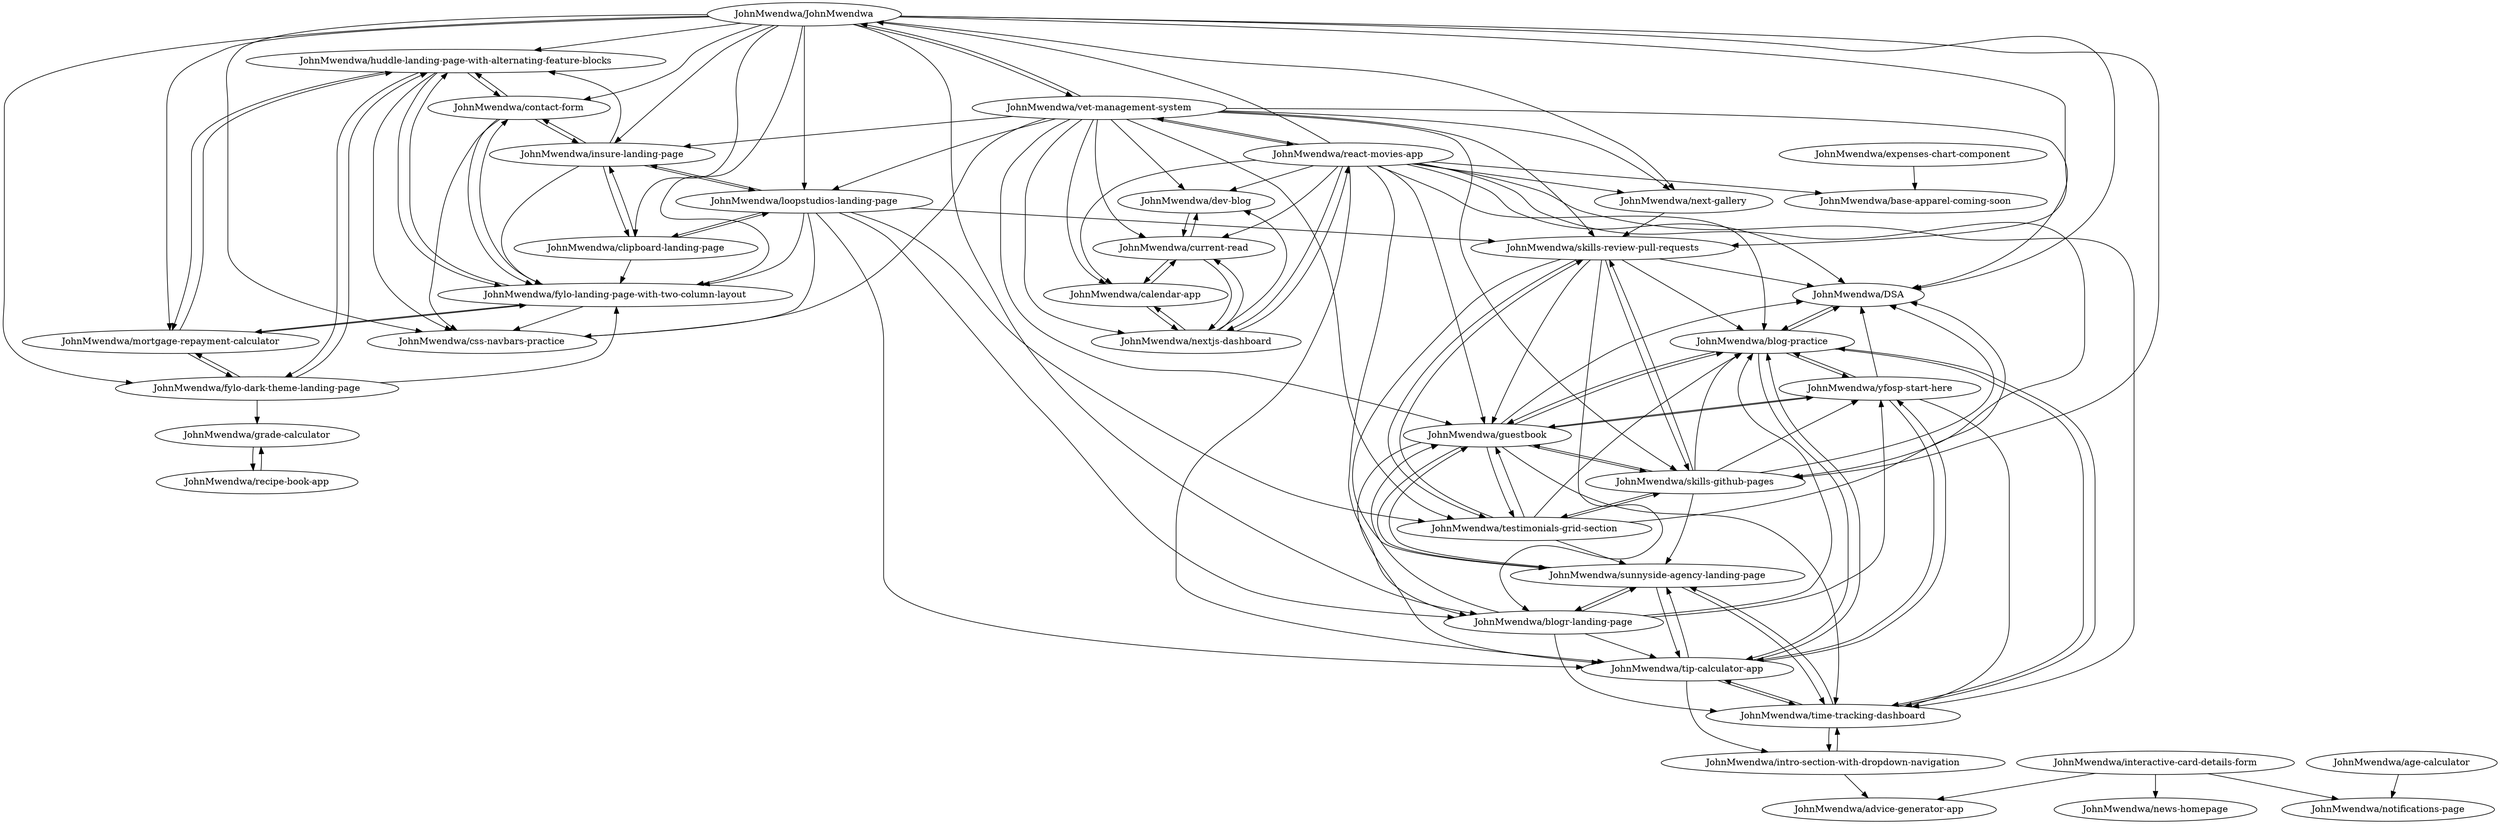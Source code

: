 digraph G {
"JohnMwendwa/JohnMwendwa" -> "JohnMwendwa/huddle-landing-page-with-alternating-feature-blocks"
"JohnMwendwa/JohnMwendwa" -> "JohnMwendwa/loopstudios-landing-page"
"JohnMwendwa/JohnMwendwa" -> "JohnMwendwa/clipboard-landing-page"
"JohnMwendwa/JohnMwendwa" -> "JohnMwendwa/css-navbars-practice"
"JohnMwendwa/JohnMwendwa" -> "JohnMwendwa/DSA"
"JohnMwendwa/JohnMwendwa" -> "JohnMwendwa/skills-review-pull-requests"
"JohnMwendwa/JohnMwendwa" -> "JohnMwendwa/skills-github-pages"
"JohnMwendwa/JohnMwendwa" -> "JohnMwendwa/contact-form"
"JohnMwendwa/JohnMwendwa" -> "JohnMwendwa/insure-landing-page"
"JohnMwendwa/JohnMwendwa" -> "JohnMwendwa/vet-management-system"
"JohnMwendwa/JohnMwendwa" -> "JohnMwendwa/blogr-landing-page"
"JohnMwendwa/JohnMwendwa" -> "JohnMwendwa/mortgage-repayment-calculator"
"JohnMwendwa/JohnMwendwa" -> "JohnMwendwa/fylo-dark-theme-landing-page"
"JohnMwendwa/JohnMwendwa" -> "JohnMwendwa/next-gallery"
"JohnMwendwa/JohnMwendwa" -> "JohnMwendwa/fylo-landing-page-with-two-column-layout"
"JohnMwendwa/react-movies-app" -> "JohnMwendwa/dev-blog"
"JohnMwendwa/react-movies-app" -> "JohnMwendwa/vet-management-system"
"JohnMwendwa/react-movies-app" -> "JohnMwendwa/nextjs-dashboard"
"JohnMwendwa/react-movies-app" -> "JohnMwendwa/current-read"
"JohnMwendwa/react-movies-app" -> "JohnMwendwa/calendar-app"
"JohnMwendwa/react-movies-app" -> "JohnMwendwa/tip-calculator-app"
"JohnMwendwa/react-movies-app" -> "JohnMwendwa/time-tracking-dashboard"
"JohnMwendwa/react-movies-app" -> "JohnMwendwa/blogr-landing-page"
"JohnMwendwa/react-movies-app" -> "JohnMwendwa/DSA"
"JohnMwendwa/react-movies-app" -> "JohnMwendwa/next-gallery"
"JohnMwendwa/react-movies-app" -> "JohnMwendwa/blog-practice"
"JohnMwendwa/react-movies-app" -> "JohnMwendwa/base-apparel-coming-soon"
"JohnMwendwa/react-movies-app" -> "JohnMwendwa/guestbook"
"JohnMwendwa/react-movies-app" -> "JohnMwendwa/JohnMwendwa"
"JohnMwendwa/react-movies-app" -> "JohnMwendwa/skills-github-pages"
"JohnMwendwa/blog-practice" -> "JohnMwendwa/yfosp-start-here"
"JohnMwendwa/blog-practice" -> "JohnMwendwa/DSA"
"JohnMwendwa/blog-practice" -> "JohnMwendwa/time-tracking-dashboard"
"JohnMwendwa/blog-practice" -> "JohnMwendwa/tip-calculator-app"
"JohnMwendwa/blog-practice" -> "JohnMwendwa/guestbook"
"JohnMwendwa/current-read" -> "JohnMwendwa/calendar-app"
"JohnMwendwa/current-read" -> "JohnMwendwa/dev-blog"
"JohnMwendwa/current-read" -> "JohnMwendwa/nextjs-dashboard"
"JohnMwendwa/calendar-app" -> "JohnMwendwa/current-read"
"JohnMwendwa/calendar-app" -> "JohnMwendwa/nextjs-dashboard"
"JohnMwendwa/next-gallery" -> "JohnMwendwa/skills-review-pull-requests"
"JohnMwendwa/dev-blog" -> "JohnMwendwa/current-read"
"JohnMwendwa/vet-management-system" -> "JohnMwendwa/react-movies-app"
"JohnMwendwa/vet-management-system" -> "JohnMwendwa/dev-blog"
"JohnMwendwa/vet-management-system" -> "JohnMwendwa/JohnMwendwa"
"JohnMwendwa/vet-management-system" -> "JohnMwendwa/nextjs-dashboard"
"JohnMwendwa/vet-management-system" -> "JohnMwendwa/current-read"
"JohnMwendwa/vet-management-system" -> "JohnMwendwa/next-gallery"
"JohnMwendwa/vet-management-system" -> "JohnMwendwa/skills-github-pages"
"JohnMwendwa/vet-management-system" -> "JohnMwendwa/skills-review-pull-requests"
"JohnMwendwa/vet-management-system" -> "JohnMwendwa/DSA"
"JohnMwendwa/vet-management-system" -> "JohnMwendwa/guestbook"
"JohnMwendwa/vet-management-system" -> "JohnMwendwa/insure-landing-page"
"JohnMwendwa/vet-management-system" -> "JohnMwendwa/calendar-app"
"JohnMwendwa/vet-management-system" -> "JohnMwendwa/loopstudios-landing-page"
"JohnMwendwa/vet-management-system" -> "JohnMwendwa/css-navbars-practice"
"JohnMwendwa/vet-management-system" -> "JohnMwendwa/testimonials-grid-section"
"JohnMwendwa/interactive-card-details-form" -> "JohnMwendwa/notifications-page"
"JohnMwendwa/interactive-card-details-form" -> "JohnMwendwa/advice-generator-app"
"JohnMwendwa/interactive-card-details-form" -> "JohnMwendwa/news-homepage"
"JohnMwendwa/expenses-chart-component" -> "JohnMwendwa/base-apparel-coming-soon"
"JohnMwendwa/blogr-landing-page" -> "JohnMwendwa/sunnyside-agency-landing-page"
"JohnMwendwa/blogr-landing-page" -> "JohnMwendwa/tip-calculator-app"
"JohnMwendwa/blogr-landing-page" -> "JohnMwendwa/time-tracking-dashboard"
"JohnMwendwa/blogr-landing-page" -> "JohnMwendwa/blog-practice"
"JohnMwendwa/blogr-landing-page" -> "JohnMwendwa/yfosp-start-here"
"JohnMwendwa/blogr-landing-page" -> "JohnMwendwa/guestbook"
"JohnMwendwa/intro-section-with-dropdown-navigation" -> "JohnMwendwa/time-tracking-dashboard"
"JohnMwendwa/intro-section-with-dropdown-navigation" -> "JohnMwendwa/advice-generator-app"
"JohnMwendwa/yfosp-start-here" -> "JohnMwendwa/blog-practice"
"JohnMwendwa/yfosp-start-here" -> "JohnMwendwa/guestbook"
"JohnMwendwa/yfosp-start-here" -> "JohnMwendwa/DSA"
"JohnMwendwa/yfosp-start-here" -> "JohnMwendwa/time-tracking-dashboard"
"JohnMwendwa/yfosp-start-here" -> "JohnMwendwa/tip-calculator-app"
"JohnMwendwa/age-calculator" -> "JohnMwendwa/notifications-page"
"JohnMwendwa/nextjs-dashboard" -> "JohnMwendwa/calendar-app"
"JohnMwendwa/nextjs-dashboard" -> "JohnMwendwa/dev-blog"
"JohnMwendwa/nextjs-dashboard" -> "JohnMwendwa/current-read"
"JohnMwendwa/nextjs-dashboard" -> "JohnMwendwa/react-movies-app"
"JohnMwendwa/time-tracking-dashboard" -> "JohnMwendwa/tip-calculator-app"
"JohnMwendwa/time-tracking-dashboard" -> "JohnMwendwa/intro-section-with-dropdown-navigation"
"JohnMwendwa/time-tracking-dashboard" -> "JohnMwendwa/sunnyside-agency-landing-page"
"JohnMwendwa/time-tracking-dashboard" -> "JohnMwendwa/blog-practice"
"JohnMwendwa/testimonials-grid-section" -> "JohnMwendwa/guestbook"
"JohnMwendwa/testimonials-grid-section" -> "JohnMwendwa/skills-github-pages"
"JohnMwendwa/testimonials-grid-section" -> "JohnMwendwa/skills-review-pull-requests"
"JohnMwendwa/testimonials-grid-section" -> "JohnMwendwa/sunnyside-agency-landing-page"
"JohnMwendwa/testimonials-grid-section" -> "JohnMwendwa/blog-practice"
"JohnMwendwa/testimonials-grid-section" -> "JohnMwendwa/DSA"
"JohnMwendwa/sunnyside-agency-landing-page" -> "JohnMwendwa/time-tracking-dashboard"
"JohnMwendwa/sunnyside-agency-landing-page" -> "JohnMwendwa/tip-calculator-app"
"JohnMwendwa/sunnyside-agency-landing-page" -> "JohnMwendwa/guestbook"
"JohnMwendwa/sunnyside-agency-landing-page" -> "JohnMwendwa/blogr-landing-page"
"JohnMwendwa/DSA" -> "JohnMwendwa/blog-practice"
"JohnMwendwa/tip-calculator-app" -> "JohnMwendwa/time-tracking-dashboard"
"JohnMwendwa/tip-calculator-app" -> "JohnMwendwa/sunnyside-agency-landing-page"
"JohnMwendwa/tip-calculator-app" -> "JohnMwendwa/blog-practice"
"JohnMwendwa/tip-calculator-app" -> "JohnMwendwa/intro-section-with-dropdown-navigation"
"JohnMwendwa/tip-calculator-app" -> "JohnMwendwa/yfosp-start-here"
"JohnMwendwa/guestbook" -> "JohnMwendwa/skills-github-pages"
"JohnMwendwa/guestbook" -> "JohnMwendwa/blog-practice"
"JohnMwendwa/guestbook" -> "JohnMwendwa/yfosp-start-here"
"JohnMwendwa/guestbook" -> "JohnMwendwa/sunnyside-agency-landing-page"
"JohnMwendwa/guestbook" -> "JohnMwendwa/testimonials-grid-section"
"JohnMwendwa/guestbook" -> "JohnMwendwa/DSA"
"JohnMwendwa/guestbook" -> "JohnMwendwa/time-tracking-dashboard"
"JohnMwendwa/guestbook" -> "JohnMwendwa/tip-calculator-app"
"JohnMwendwa/fylo-landing-page-with-two-column-layout" -> "JohnMwendwa/contact-form"
"JohnMwendwa/fylo-landing-page-with-two-column-layout" -> "JohnMwendwa/huddle-landing-page-with-alternating-feature-blocks"
"JohnMwendwa/fylo-landing-page-with-two-column-layout" -> "JohnMwendwa/css-navbars-practice"
"JohnMwendwa/fylo-landing-page-with-two-column-layout" -> "JohnMwendwa/mortgage-repayment-calculator"
"JohnMwendwa/contact-form" -> "JohnMwendwa/fylo-landing-page-with-two-column-layout"
"JohnMwendwa/contact-form" -> "JohnMwendwa/huddle-landing-page-with-alternating-feature-blocks"
"JohnMwendwa/contact-form" -> "JohnMwendwa/css-navbars-practice"
"JohnMwendwa/contact-form" -> "JohnMwendwa/insure-landing-page"
"JohnMwendwa/mortgage-repayment-calculator" -> "JohnMwendwa/fylo-dark-theme-landing-page"
"JohnMwendwa/mortgage-repayment-calculator" -> "JohnMwendwa/huddle-landing-page-with-alternating-feature-blocks"
"JohnMwendwa/mortgage-repayment-calculator" -> "JohnMwendwa/fylo-landing-page-with-two-column-layout"
"JohnMwendwa/fylo-dark-theme-landing-page" -> "JohnMwendwa/mortgage-repayment-calculator"
"JohnMwendwa/fylo-dark-theme-landing-page" -> "JohnMwendwa/huddle-landing-page-with-alternating-feature-blocks"
"JohnMwendwa/fylo-dark-theme-landing-page" -> "JohnMwendwa/grade-calculator"
"JohnMwendwa/fylo-dark-theme-landing-page" -> "JohnMwendwa/fylo-landing-page-with-two-column-layout"
"JohnMwendwa/loopstudios-landing-page" -> "JohnMwendwa/insure-landing-page"
"JohnMwendwa/loopstudios-landing-page" -> "JohnMwendwa/testimonials-grid-section"
"JohnMwendwa/loopstudios-landing-page" -> "JohnMwendwa/css-navbars-practice"
"JohnMwendwa/loopstudios-landing-page" -> "JohnMwendwa/clipboard-landing-page"
"JohnMwendwa/loopstudios-landing-page" -> "JohnMwendwa/fylo-landing-page-with-two-column-layout"
"JohnMwendwa/loopstudios-landing-page" -> "JohnMwendwa/tip-calculator-app"
"JohnMwendwa/loopstudios-landing-page" -> "JohnMwendwa/blogr-landing-page"
"JohnMwendwa/loopstudios-landing-page" -> "JohnMwendwa/skills-review-pull-requests"
"JohnMwendwa/insure-landing-page" -> "JohnMwendwa/loopstudios-landing-page"
"JohnMwendwa/insure-landing-page" -> "JohnMwendwa/clipboard-landing-page"
"JohnMwendwa/insure-landing-page" -> "JohnMwendwa/fylo-landing-page-with-two-column-layout"
"JohnMwendwa/insure-landing-page" -> "JohnMwendwa/contact-form"
"JohnMwendwa/insure-landing-page" -> "JohnMwendwa/huddle-landing-page-with-alternating-feature-blocks"
"JohnMwendwa/huddle-landing-page-with-alternating-feature-blocks" -> "JohnMwendwa/contact-form"
"JohnMwendwa/huddle-landing-page-with-alternating-feature-blocks" -> "JohnMwendwa/mortgage-repayment-calculator"
"JohnMwendwa/huddle-landing-page-with-alternating-feature-blocks" -> "JohnMwendwa/fylo-landing-page-with-two-column-layout"
"JohnMwendwa/huddle-landing-page-with-alternating-feature-blocks" -> "JohnMwendwa/fylo-dark-theme-landing-page"
"JohnMwendwa/huddle-landing-page-with-alternating-feature-blocks" -> "JohnMwendwa/css-navbars-practice"
"JohnMwendwa/recipe-book-app" -> "JohnMwendwa/grade-calculator"
"JohnMwendwa/grade-calculator" -> "JohnMwendwa/recipe-book-app"
"JohnMwendwa/clipboard-landing-page" -> "JohnMwendwa/insure-landing-page"
"JohnMwendwa/clipboard-landing-page" -> "JohnMwendwa/loopstudios-landing-page"
"JohnMwendwa/clipboard-landing-page" -> "JohnMwendwa/fylo-landing-page-with-two-column-layout"
"JohnMwendwa/skills-review-pull-requests" -> "JohnMwendwa/skills-github-pages"
"JohnMwendwa/skills-review-pull-requests" -> "JohnMwendwa/guestbook"
"JohnMwendwa/skills-review-pull-requests" -> "JohnMwendwa/testimonials-grid-section"
"JohnMwendwa/skills-review-pull-requests" -> "JohnMwendwa/blog-practice"
"JohnMwendwa/skills-review-pull-requests" -> "JohnMwendwa/DSA"
"JohnMwendwa/skills-review-pull-requests" -> "JohnMwendwa/blogr-landing-page"
"JohnMwendwa/skills-review-pull-requests" -> "JohnMwendwa/sunnyside-agency-landing-page"
"JohnMwendwa/skills-github-pages" -> "JohnMwendwa/skills-review-pull-requests"
"JohnMwendwa/skills-github-pages" -> "JohnMwendwa/guestbook"
"JohnMwendwa/skills-github-pages" -> "JohnMwendwa/testimonials-grid-section"
"JohnMwendwa/skills-github-pages" -> "JohnMwendwa/blog-practice"
"JohnMwendwa/skills-github-pages" -> "JohnMwendwa/sunnyside-agency-landing-page"
"JohnMwendwa/skills-github-pages" -> "JohnMwendwa/yfosp-start-here"
"JohnMwendwa/skills-github-pages" -> "JohnMwendwa/DSA"
"JohnMwendwa/JohnMwendwa" ["l"="2.272,46.517"]
"JohnMwendwa/huddle-landing-page-with-alternating-feature-blocks" ["l"="2.239,46.523"]
"JohnMwendwa/loopstudios-landing-page" ["l"="2.282,46.525"]
"JohnMwendwa/clipboard-landing-page" ["l"="2.268,46.536"]
"JohnMwendwa/css-navbars-practice" ["l"="2.256,46.51"]
"JohnMwendwa/DSA" ["l"="2.303,46.505"]
"JohnMwendwa/skills-review-pull-requests" ["l"="2.296,46.521"]
"JohnMwendwa/skills-github-pages" ["l"="2.307,46.512"]
"JohnMwendwa/contact-form" ["l"="2.242,46.515"]
"JohnMwendwa/insure-landing-page" ["l"="2.262,46.523"]
"JohnMwendwa/vet-management-system" ["l"="2.286,46.5"]
"JohnMwendwa/blogr-landing-page" ["l"="2.31,46.523"]
"JohnMwendwa/mortgage-repayment-calculator" ["l"="2.241,46.535"]
"JohnMwendwa/fylo-dark-theme-landing-page" ["l"="2.227,46.53"]
"JohnMwendwa/next-gallery" ["l"="2.269,46.499"]
"JohnMwendwa/fylo-landing-page-with-two-column-layout" ["l"="2.252,46.527"]
"JohnMwendwa/react-movies-app" ["l"="2.309,46.495"]
"JohnMwendwa/dev-blog" ["l"="2.281,46.479"]
"JohnMwendwa/nextjs-dashboard" ["l"="2.31,46.48"]
"JohnMwendwa/current-read" ["l"="2.295,46.483"]
"JohnMwendwa/calendar-app" ["l"="2.298,46.473"]
"JohnMwendwa/tip-calculator-app" ["l"="2.327,46.521"]
"JohnMwendwa/time-tracking-dashboard" ["l"="2.339,46.518"]
"JohnMwendwa/blog-practice" ["l"="2.322,46.508"]
"JohnMwendwa/base-apparel-coming-soon" ["l"="2.34,46.475"]
"JohnMwendwa/guestbook" ["l"="2.317,46.515"]
"JohnMwendwa/yfosp-start-here" ["l"="2.333,46.509"]
"JohnMwendwa/testimonials-grid-section" ["l"="2.296,46.513"]
"JohnMwendwa/interactive-card-details-form" ["l"="2.421,46.546"]
"JohnMwendwa/notifications-page" ["l"="2.448,46.547"]
"JohnMwendwa/advice-generator-app" ["l"="2.393,46.537"]
"JohnMwendwa/news-homepage" ["l"="2.427,46.562"]
"JohnMwendwa/expenses-chart-component" ["l"="2.359,46.461"]
"JohnMwendwa/sunnyside-agency-landing-page" ["l"="2.32,46.529"]
"JohnMwendwa/intro-section-with-dropdown-navigation" ["l"="2.36,46.526"]
"JohnMwendwa/age-calculator" ["l"="2.472,46.55"]
"JohnMwendwa/grade-calculator" ["l"="2.196,46.536"]
"JohnMwendwa/recipe-book-app" ["l"="2.178,46.54"]
}